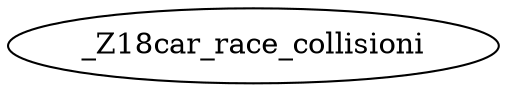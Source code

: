 digraph CallGraph {
    // Nodes
    _Z18car_race_collisioni [label="_Z18car_race_collisioni"];

    // Edges
}